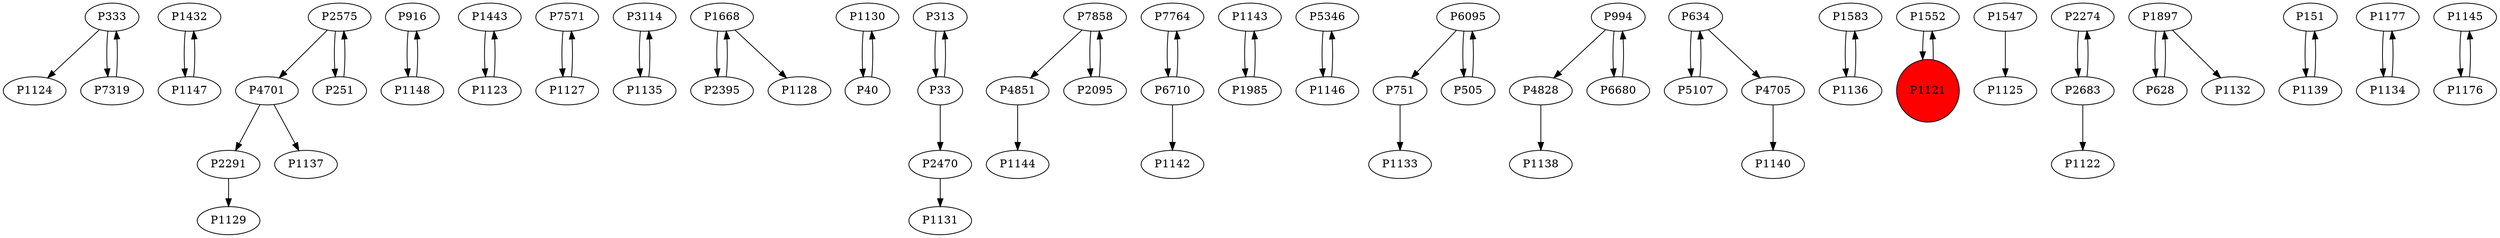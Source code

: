 digraph {
	P333 -> P1124
	P1432 -> P1147
	P4701 -> P2291
	P916 -> P1148
	P7319 -> P333
	P1147 -> P1432
	P1148 -> P916
	P1443 -> P1123
	P7571 -> P1127
	P3114 -> P1135
	P1668 -> P2395
	P1135 -> P3114
	P1130 -> P40
	P313 -> P33
	P7858 -> P4851
	P1668 -> P1128
	P7764 -> P6710
	P33 -> P2470
	P1143 -> P1985
	P5346 -> P1146
	P751 -> P1133
	P994 -> P4828
	P4705 -> P1140
	P1583 -> P1136
	P1552 -> P1121
	P4701 -> P1137
	P1547 -> P1125
	P2291 -> P1129
	P2575 -> P4701
	P1123 -> P1443
	P7858 -> P2095
	P2274 -> P2683
	P1146 -> P5346
	P1897 -> P628
	P6710 -> P1142
	P2575 -> P251
	P6095 -> P505
	P2395 -> P1668
	P2683 -> P2274
	P505 -> P6095
	P6680 -> P994
	P5107 -> P634
	P1985 -> P1143
	P994 -> P6680
	P634 -> P5107
	P333 -> P7319
	P2095 -> P7858
	P4828 -> P1138
	P634 -> P4705
	P151 -> P1139
	P1127 -> P7571
	P4851 -> P1144
	P2470 -> P1131
	P628 -> P1897
	P33 -> P313
	P1177 -> P1134
	P1145 -> P1176
	P40 -> P1130
	P6710 -> P7764
	P2683 -> P1122
	P1176 -> P1145
	P1134 -> P1177
	P1897 -> P1132
	P1121 -> P1552
	P251 -> P2575
	P1139 -> P151
	P6095 -> P751
	P1136 -> P1583
	P1121 [shape=circle]
	P1121 [style=filled]
	P1121 [fillcolor=red]
}